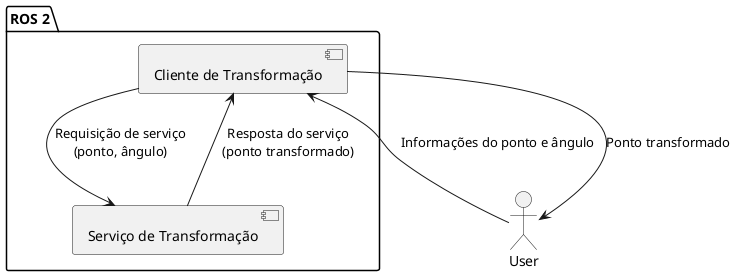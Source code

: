 @startuml
    !define ROS2 http://www.plantuml.com/plantuml/uml/7SvD3e0m30Jl1SdXyR3t2jbH7N2Wb0AO2b6Se3sbe8t1j1HdX0gj9dbS22f20GpKGUNnO7Y1dY2fEaHLNE_LSeGp4K-KZD7GxjXjZBJqKJQl3-GoFZrGj-pZnKZut_4-5dXUn5kHaLbIi_ObNd3z1GlKvtzNQVnfdl8FZJ1ZELVt0zg7PT1NSoBZWjEz-DVLuoz5bfSe5kMcaLqVqCslFLIL9M-0j00

    actor User

    package "ROS 2" {
    [Serviço de Transformação] as Service
    [Cliente de Transformação] as Client
    }

    User -> Client: Informações do ponto e ângulo
    Client -> Service: Requisição de serviço\n(ponto, ângulo)
    Service --> Client: Resposta do serviço\n(ponto transformado)
    Client --> User: Ponto transformado
@enduml

